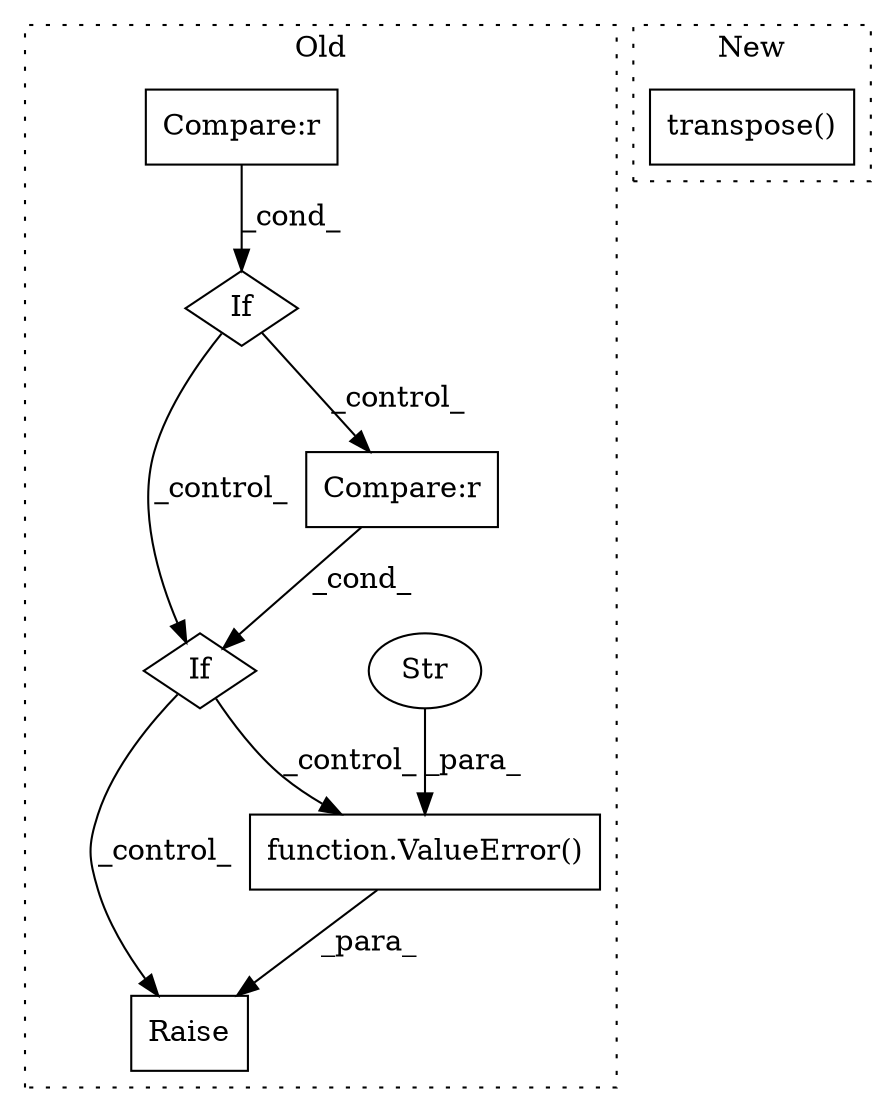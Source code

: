 digraph G {
subgraph cluster0 {
1 [label="function.ValueError()" a="75" s="4655,4733" l="11,1" shape="box"];
3 [label="If" a="96" s="4326" l="3" shape="diamond"];
4 [label="Str" a="66" s="4666" l="67" shape="ellipse"];
5 [label="Raise" a="91" s="4649" l="6" shape="box"];
6 [label="If" a="96" s="4534" l="0" shape="diamond"];
7 [label="Compare:r" a="40" s="4534" l="32" shape="box"];
8 [label="Compare:r" a="40" s="4329" l="32" shape="box"];
label = "Old";
style="dotted";
}
subgraph cluster1 {
2 [label="transpose()" a="75" s="5161,5179" l="14,1" shape="box"];
label = "New";
style="dotted";
}
1 -> 5 [label="_para_"];
3 -> 7 [label="_control_"];
3 -> 6 [label="_control_"];
4 -> 1 [label="_para_"];
6 -> 1 [label="_control_"];
6 -> 5 [label="_control_"];
7 -> 6 [label="_cond_"];
8 -> 3 [label="_cond_"];
}